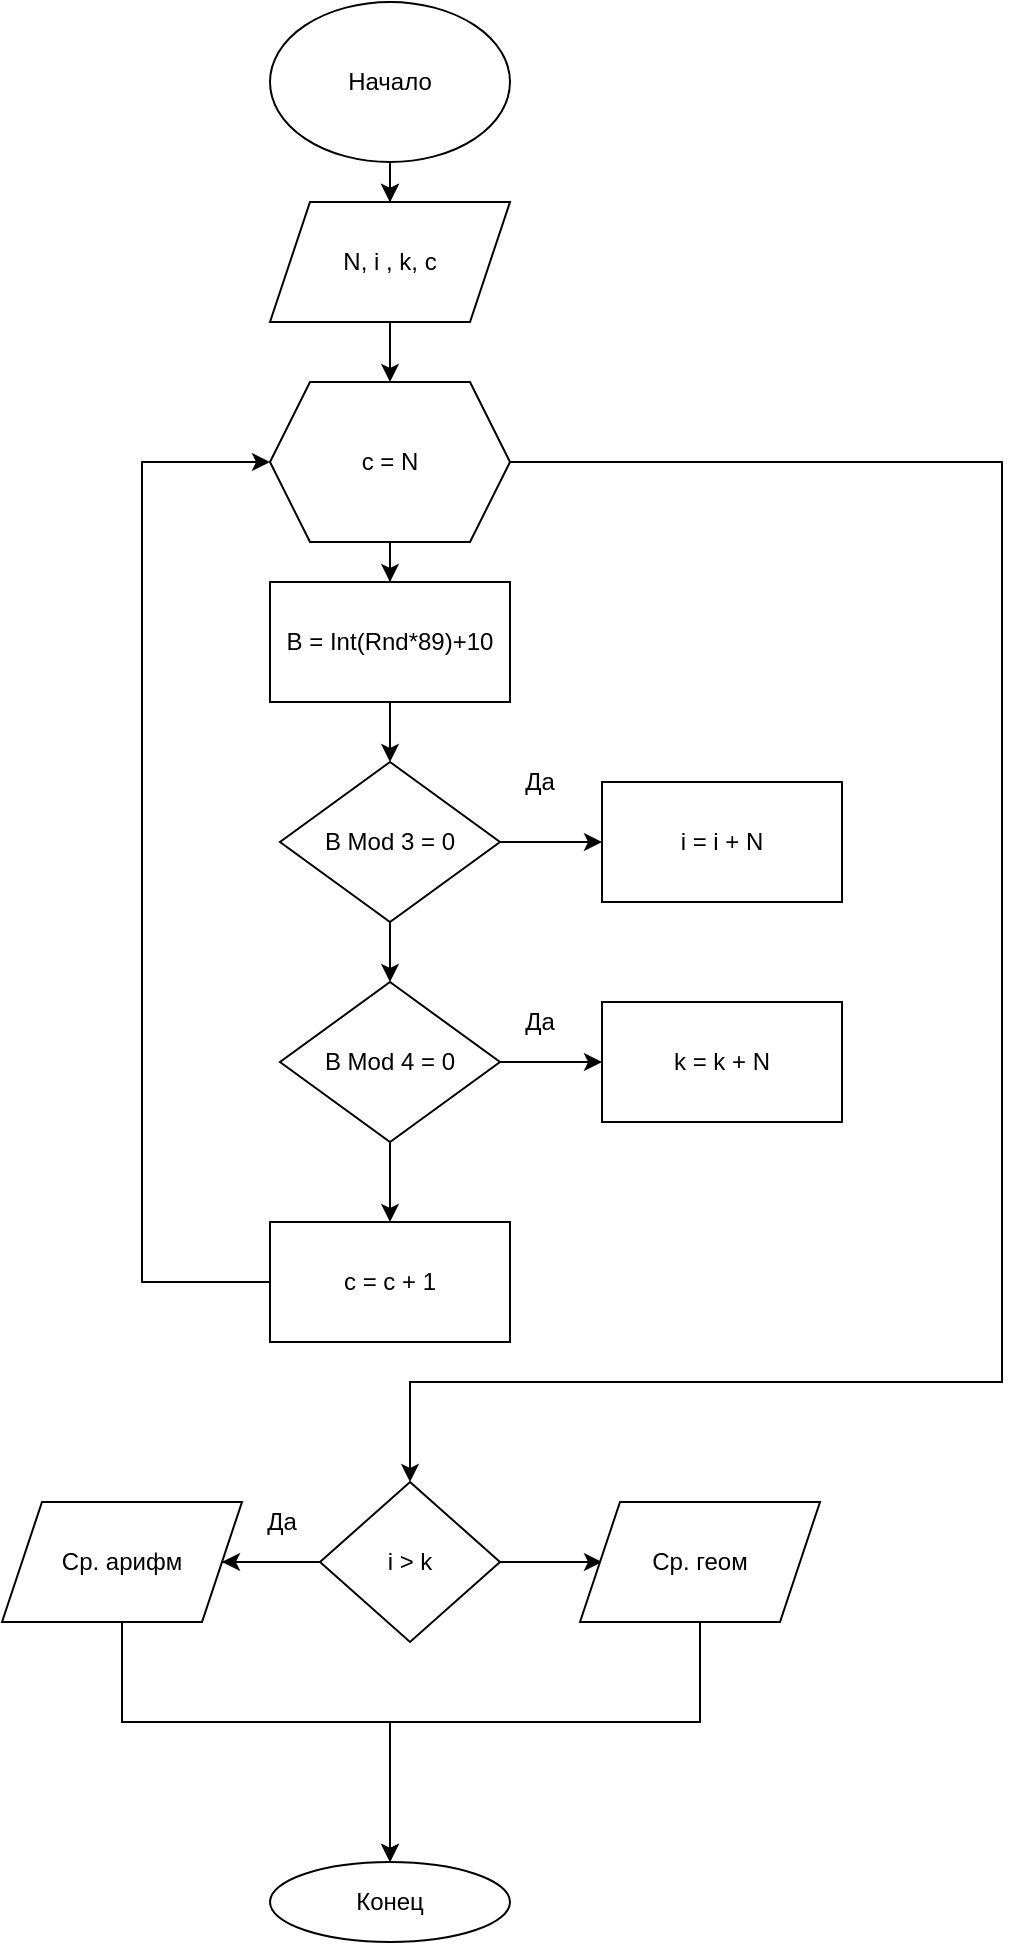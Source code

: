 <mxfile version="15.2.7" type="device"><diagram id="V4s0wtmOtkqlt9YSR5yC" name="Страница 1"><mxGraphModel dx="369" dy="705" grid="1" gridSize="10" guides="1" tooltips="1" connect="1" arrows="1" fold="1" page="1" pageScale="1" pageWidth="827" pageHeight="1169" math="0" shadow="0"><root><mxCell id="0"/><mxCell id="1" parent="0"/><mxCell id="vB_fgO0X-tghzCVarDYp-7" style="edgeStyle=orthogonalEdgeStyle;rounded=0;orthogonalLoop=1;jettySize=auto;html=1;" edge="1" parent="1" source="vB_fgO0X-tghzCVarDYp-2" target="vB_fgO0X-tghzCVarDYp-8"><mxGeometry relative="1" as="geometry"><mxPoint x="420" y="330" as="targetPoint"/></mxGeometry></mxCell><mxCell id="vB_fgO0X-tghzCVarDYp-30" style="edgeStyle=orthogonalEdgeStyle;rounded=0;orthogonalLoop=1;jettySize=auto;html=1;" edge="1" parent="1" source="vB_fgO0X-tghzCVarDYp-2" target="vB_fgO0X-tghzCVarDYp-31"><mxGeometry relative="1" as="geometry"><mxPoint x="580" y="240" as="targetPoint"/><Array as="points"><mxPoint x="720" y="230"/><mxPoint x="720" y="690"/><mxPoint x="424" y="690"/></Array></mxGeometry></mxCell><mxCell id="vB_fgO0X-tghzCVarDYp-2" value="c = N" style="shape=hexagon;perimeter=hexagonPerimeter2;whiteSpace=wrap;html=1;fixedSize=1;" vertex="1" parent="1"><mxGeometry x="354" y="190" width="120" height="80" as="geometry"/></mxCell><mxCell id="vB_fgO0X-tghzCVarDYp-4" style="edgeStyle=orthogonalEdgeStyle;rounded=0;orthogonalLoop=1;jettySize=auto;html=1;" edge="1" parent="1" source="vB_fgO0X-tghzCVarDYp-3" target="vB_fgO0X-tghzCVarDYp-5"><mxGeometry relative="1" as="geometry"><mxPoint x="414" y="120" as="targetPoint"/></mxGeometry></mxCell><mxCell id="vB_fgO0X-tghzCVarDYp-18" value="" style="edgeStyle=orthogonalEdgeStyle;rounded=0;orthogonalLoop=1;jettySize=auto;html=1;" edge="1" parent="1" source="vB_fgO0X-tghzCVarDYp-3" target="vB_fgO0X-tghzCVarDYp-5"><mxGeometry relative="1" as="geometry"/></mxCell><mxCell id="vB_fgO0X-tghzCVarDYp-3" value="Начало" style="ellipse;whiteSpace=wrap;html=1;" vertex="1" parent="1"><mxGeometry x="354" width="120" height="80" as="geometry"/></mxCell><mxCell id="vB_fgO0X-tghzCVarDYp-6" style="edgeStyle=orthogonalEdgeStyle;rounded=0;orthogonalLoop=1;jettySize=auto;html=1;" edge="1" parent="1" source="vB_fgO0X-tghzCVarDYp-5" target="vB_fgO0X-tghzCVarDYp-2"><mxGeometry relative="1" as="geometry"/></mxCell><mxCell id="vB_fgO0X-tghzCVarDYp-5" value="N, i , k, c" style="shape=parallelogram;perimeter=parallelogramPerimeter;whiteSpace=wrap;html=1;fixedSize=1;" vertex="1" parent="1"><mxGeometry x="354" y="100" width="120" height="60" as="geometry"/></mxCell><mxCell id="vB_fgO0X-tghzCVarDYp-9" style="edgeStyle=orthogonalEdgeStyle;rounded=0;orthogonalLoop=1;jettySize=auto;html=1;" edge="1" parent="1" source="vB_fgO0X-tghzCVarDYp-8" target="vB_fgO0X-tghzCVarDYp-19"><mxGeometry relative="1" as="geometry"><mxPoint x="414" y="370" as="targetPoint"/></mxGeometry></mxCell><mxCell id="vB_fgO0X-tghzCVarDYp-8" value="B = Int(Rnd*89)+10" style="rounded=0;whiteSpace=wrap;html=1;" vertex="1" parent="1"><mxGeometry x="354" y="290" width="120" height="60" as="geometry"/></mxCell><mxCell id="vB_fgO0X-tghzCVarDYp-13" style="edgeStyle=orthogonalEdgeStyle;rounded=0;orthogonalLoop=1;jettySize=auto;html=1;entryX=0;entryY=0.5;entryDx=0;entryDy=0;" edge="1" parent="1" source="vB_fgO0X-tghzCVarDYp-12" target="vB_fgO0X-tghzCVarDYp-2"><mxGeometry relative="1" as="geometry"><Array as="points"><mxPoint x="290" y="640"/><mxPoint x="290" y="230"/></Array></mxGeometry></mxCell><mxCell id="vB_fgO0X-tghzCVarDYp-12" value="c = c + 1" style="rounded=0;whiteSpace=wrap;html=1;" vertex="1" parent="1"><mxGeometry x="354" y="610" width="120" height="60" as="geometry"/></mxCell><mxCell id="vB_fgO0X-tghzCVarDYp-16" style="edgeStyle=orthogonalEdgeStyle;rounded=0;orthogonalLoop=1;jettySize=auto;html=1;startArrow=none;" edge="1" parent="1" target="vB_fgO0X-tghzCVarDYp-17"><mxGeometry relative="1" as="geometry"><mxPoint x="414" y="670" as="targetPoint"/><mxPoint x="280" y="810" as="sourcePoint"/><Array as="points"><mxPoint x="280" y="780"/><mxPoint x="280" y="860"/><mxPoint x="409" y="860"/></Array></mxGeometry></mxCell><mxCell id="vB_fgO0X-tghzCVarDYp-15" value="Ср. арифм" style="shape=parallelogram;perimeter=parallelogramPerimeter;whiteSpace=wrap;html=1;fixedSize=1;" vertex="1" parent="1"><mxGeometry x="220" y="750" width="120" height="60" as="geometry"/></mxCell><mxCell id="vB_fgO0X-tghzCVarDYp-17" value="Конец" style="ellipse;whiteSpace=wrap;html=1;" vertex="1" parent="1"><mxGeometry x="354" y="930" width="120" height="40" as="geometry"/></mxCell><mxCell id="vB_fgO0X-tghzCVarDYp-20" style="edgeStyle=orthogonalEdgeStyle;rounded=0;orthogonalLoop=1;jettySize=auto;html=1;" edge="1" parent="1" source="vB_fgO0X-tghzCVarDYp-19"><mxGeometry relative="1" as="geometry"><mxPoint x="520" y="420" as="targetPoint"/></mxGeometry></mxCell><mxCell id="vB_fgO0X-tghzCVarDYp-23" style="edgeStyle=orthogonalEdgeStyle;rounded=0;orthogonalLoop=1;jettySize=auto;html=1;" edge="1" parent="1" source="vB_fgO0X-tghzCVarDYp-19" target="vB_fgO0X-tghzCVarDYp-24"><mxGeometry relative="1" as="geometry"><mxPoint x="414" y="480" as="targetPoint"/></mxGeometry></mxCell><mxCell id="vB_fgO0X-tghzCVarDYp-19" value="B Mod 3 = 0" style="rhombus;whiteSpace=wrap;html=1;" vertex="1" parent="1"><mxGeometry x="359" y="380" width="110" height="80" as="geometry"/></mxCell><mxCell id="vB_fgO0X-tghzCVarDYp-21" value="Да" style="text;html=1;strokeColor=none;fillColor=none;align=center;verticalAlign=middle;whiteSpace=wrap;rounded=0;" vertex="1" parent="1"><mxGeometry x="469" y="380" width="40" height="20" as="geometry"/></mxCell><mxCell id="vB_fgO0X-tghzCVarDYp-22" value="i = i + N" style="rounded=0;whiteSpace=wrap;html=1;" vertex="1" parent="1"><mxGeometry x="520" y="390" width="120" height="60" as="geometry"/></mxCell><mxCell id="vB_fgO0X-tghzCVarDYp-25" style="edgeStyle=orthogonalEdgeStyle;rounded=0;orthogonalLoop=1;jettySize=auto;html=1;" edge="1" parent="1" source="vB_fgO0X-tghzCVarDYp-24"><mxGeometry relative="1" as="geometry"><mxPoint x="520" y="530" as="targetPoint"/></mxGeometry></mxCell><mxCell id="vB_fgO0X-tghzCVarDYp-28" style="edgeStyle=orthogonalEdgeStyle;rounded=0;orthogonalLoop=1;jettySize=auto;html=1;" edge="1" parent="1" source="vB_fgO0X-tghzCVarDYp-24"><mxGeometry relative="1" as="geometry"><mxPoint x="414" y="610" as="targetPoint"/></mxGeometry></mxCell><mxCell id="vB_fgO0X-tghzCVarDYp-24" value="B Mod 4 = 0" style="rhombus;whiteSpace=wrap;html=1;" vertex="1" parent="1"><mxGeometry x="359" y="490" width="110" height="80" as="geometry"/></mxCell><mxCell id="vB_fgO0X-tghzCVarDYp-26" value="Да" style="text;html=1;strokeColor=none;fillColor=none;align=center;verticalAlign=middle;whiteSpace=wrap;rounded=0;" vertex="1" parent="1"><mxGeometry x="469" y="500" width="40" height="20" as="geometry"/></mxCell><mxCell id="vB_fgO0X-tghzCVarDYp-27" value="k = k + N" style="rounded=0;whiteSpace=wrap;html=1;" vertex="1" parent="1"><mxGeometry x="520" y="500" width="120" height="60" as="geometry"/></mxCell><mxCell id="vB_fgO0X-tghzCVarDYp-32" style="edgeStyle=orthogonalEdgeStyle;rounded=0;orthogonalLoop=1;jettySize=auto;html=1;entryX=1;entryY=0.5;entryDx=0;entryDy=0;" edge="1" parent="1" source="vB_fgO0X-tghzCVarDYp-31" target="vB_fgO0X-tghzCVarDYp-15"><mxGeometry relative="1" as="geometry"/></mxCell><mxCell id="vB_fgO0X-tghzCVarDYp-33" value="Да" style="text;html=1;strokeColor=none;fillColor=none;align=center;verticalAlign=middle;whiteSpace=wrap;rounded=0;" vertex="1" parent="1"><mxGeometry x="340" y="750" width="40" height="20" as="geometry"/></mxCell><mxCell id="vB_fgO0X-tghzCVarDYp-36" style="edgeStyle=orthogonalEdgeStyle;rounded=0;orthogonalLoop=1;jettySize=auto;html=1;" edge="1" parent="1" source="vB_fgO0X-tghzCVarDYp-31"><mxGeometry relative="1" as="geometry"><mxPoint x="520" y="780" as="targetPoint"/></mxGeometry></mxCell><mxCell id="vB_fgO0X-tghzCVarDYp-31" value="i &amp;gt; k" style="rhombus;whiteSpace=wrap;html=1;" vertex="1" parent="1"><mxGeometry x="379" y="740" width="90" height="80" as="geometry"/></mxCell><mxCell id="vB_fgO0X-tghzCVarDYp-35" value="" style="edgeStyle=orthogonalEdgeStyle;rounded=0;orthogonalLoop=1;jettySize=auto;html=1;endArrow=none;" edge="1" parent="1" source="vB_fgO0X-tghzCVarDYp-15" target="vB_fgO0X-tghzCVarDYp-31"><mxGeometry relative="1" as="geometry"><mxPoint x="489" y="860" as="targetPoint"/><mxPoint x="329.98" y="780.059" as="sourcePoint"/></mxGeometry></mxCell><mxCell id="vB_fgO0X-tghzCVarDYp-38" style="edgeStyle=orthogonalEdgeStyle;rounded=0;orthogonalLoop=1;jettySize=auto;html=1;" edge="1" parent="1" source="vB_fgO0X-tghzCVarDYp-37" target="vB_fgO0X-tghzCVarDYp-17"><mxGeometry relative="1" as="geometry"><Array as="points"><mxPoint x="569" y="860"/><mxPoint x="414" y="860"/></Array></mxGeometry></mxCell><mxCell id="vB_fgO0X-tghzCVarDYp-37" value="Ср. геом" style="shape=parallelogram;perimeter=parallelogramPerimeter;whiteSpace=wrap;html=1;fixedSize=1;" vertex="1" parent="1"><mxGeometry x="509" y="750" width="120" height="60" as="geometry"/></mxCell></root></mxGraphModel></diagram></mxfile>